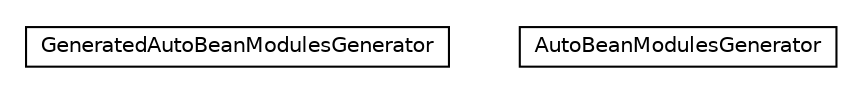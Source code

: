 #!/usr/local/bin/dot
#
# Class diagram 
# Generated by UMLGraph version R5_6-24-gf6e263 (http://www.umlgraph.org/)
#

digraph G {
	edge [fontname="Helvetica",fontsize=10,labelfontname="Helvetica",labelfontsize=10];
	node [fontname="Helvetica",fontsize=10,shape=plaintext];
	nodesep=0.25;
	ranksep=0.5;
	// io.reinert.requestor.autobean.GeneratedAutoBeanModulesGenerator
	c2578 [label=<<table title="io.reinert.requestor.autobean.GeneratedAutoBeanModulesGenerator" border="0" cellborder="1" cellspacing="0" cellpadding="2" port="p" href="./GeneratedAutoBeanModulesGenerator.html">
		<tr><td><table border="0" cellspacing="0" cellpadding="1">
<tr><td align="center" balign="center"> GeneratedAutoBeanModulesGenerator </td></tr>
		</table></td></tr>
		</table>>, URL="./GeneratedAutoBeanModulesGenerator.html", fontname="Helvetica", fontcolor="black", fontsize=10.0];
	// io.reinert.requestor.autobean.AutoBeanModulesGenerator
	c2579 [label=<<table title="io.reinert.requestor.autobean.AutoBeanModulesGenerator" border="0" cellborder="1" cellspacing="0" cellpadding="2" port="p" href="./AutoBeanModulesGenerator.html">
		<tr><td><table border="0" cellspacing="0" cellpadding="1">
<tr><td align="center" balign="center"> AutoBeanModulesGenerator </td></tr>
		</table></td></tr>
		</table>>, URL="./AutoBeanModulesGenerator.html", fontname="Helvetica", fontcolor="black", fontsize=10.0];
}

